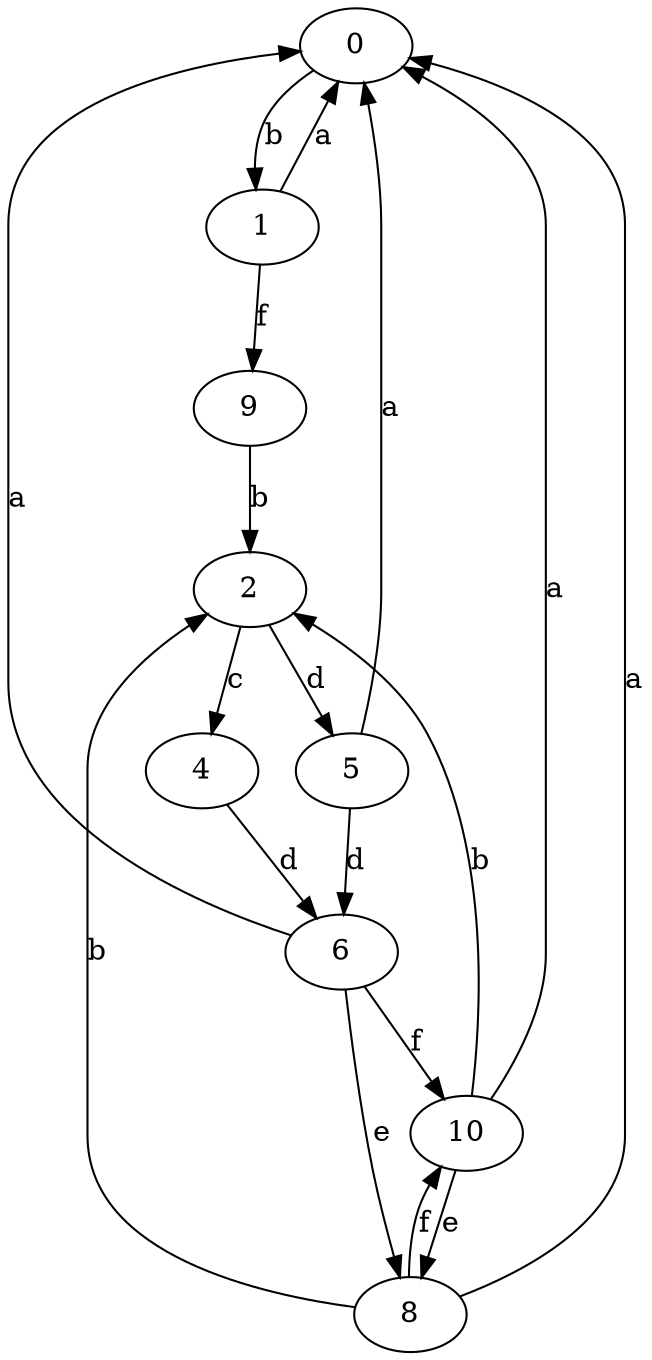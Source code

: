 strict digraph  {
0;
1;
2;
4;
5;
6;
8;
9;
10;
0 -> 1  [label=b];
1 -> 0  [label=a];
1 -> 9  [label=f];
2 -> 4  [label=c];
2 -> 5  [label=d];
4 -> 6  [label=d];
5 -> 0  [label=a];
5 -> 6  [label=d];
6 -> 0  [label=a];
6 -> 8  [label=e];
6 -> 10  [label=f];
8 -> 0  [label=a];
8 -> 2  [label=b];
8 -> 10  [label=f];
9 -> 2  [label=b];
10 -> 0  [label=a];
10 -> 2  [label=b];
10 -> 8  [label=e];
}
